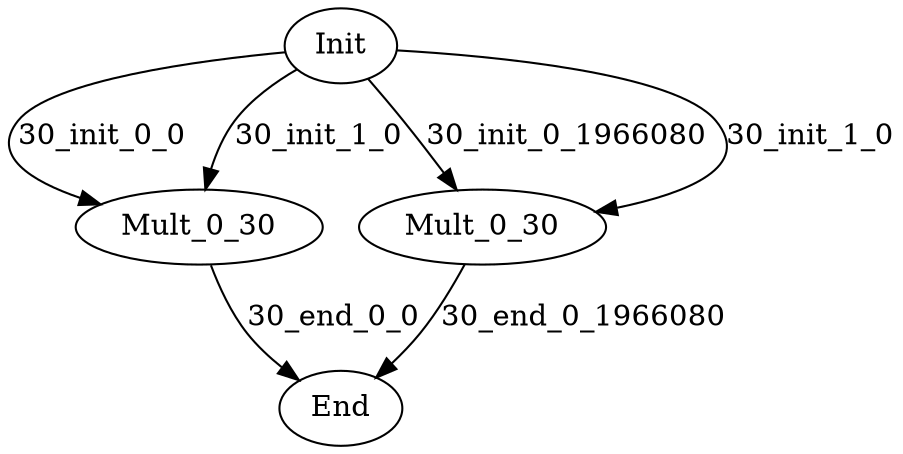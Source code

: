 digraph {
	graph [bb="0,0,425.62,210"];
	node [label="\N"];
	init	[height=0.5,
		label=Init,
		pos="159.62,192",
		width=0.75];
	MultAxAx	[height=0.5,
		label=Mult_0_30,
		pos="91.625,105",
		width=1.6429];
	init -> MultAxAx	[label="30_init_0_0",
		lp="45.125,148.5",
		pos="e,44.244,115.93 132.85,188.89 92.819,185.13 20.386,175.72 4.6248,156 -8.7231,139.3 10.715,127.12 34.575,118.97"];
	init -> MultAxAx	[label="30_init_1_0",
		lp="149.12,148.5",
		pos="e,94.581,123.04 138.58,180.71 128.3,174.74 116.47,166.36 108.62,156 103.48,149.22 99.837,140.78 97.276,132.78"];
	MultAxBx	[height=0.5,
		label=Mult_0_30,
		pos="227.62,105",
		width=1.6429];
	init -> MultAxBx	[label="30_init_0_1966080",
		lp="268.12,148.5",
		pos="e,215.2,122.86 172.67,176.17 178.01,170 184.2,162.72 189.62,156 196.13,147.94 203.04,138.98 209.16,130.89"];
	init -> MultAxBx	[label="30_init_1_0",
		lp="385.12,148.5",
		pos="e,282.08,112.34 186.59,189.81 231.97,187.19 320.54,179.15 339.62,156 357.75,134.02 326.33,121.35 292.21,114.27"];
	end	[height=0.5,
		label=End,
		pos="159.62,18",
		width=0.81243];
	MultAxAx -> end	[label="30_end_0_0",
		lp="156.12,61.5",
		pos="e,139.47,31.52 97.246,86.659 101.1,76.474 106.91,63.733 114.62,54 119.36,48.029 125.32,42.483 131.33,37.647"];
	MultAxBx -> end	[label="30_end_0_1966080",
		lp="276.12,61.5",
		pos="e,176.53,32.702 219.02,87.002 213.54,76.939 205.94,64.204 197.62,54 193.54,48.98 188.73,44.007 183.94,39.456"];
}
